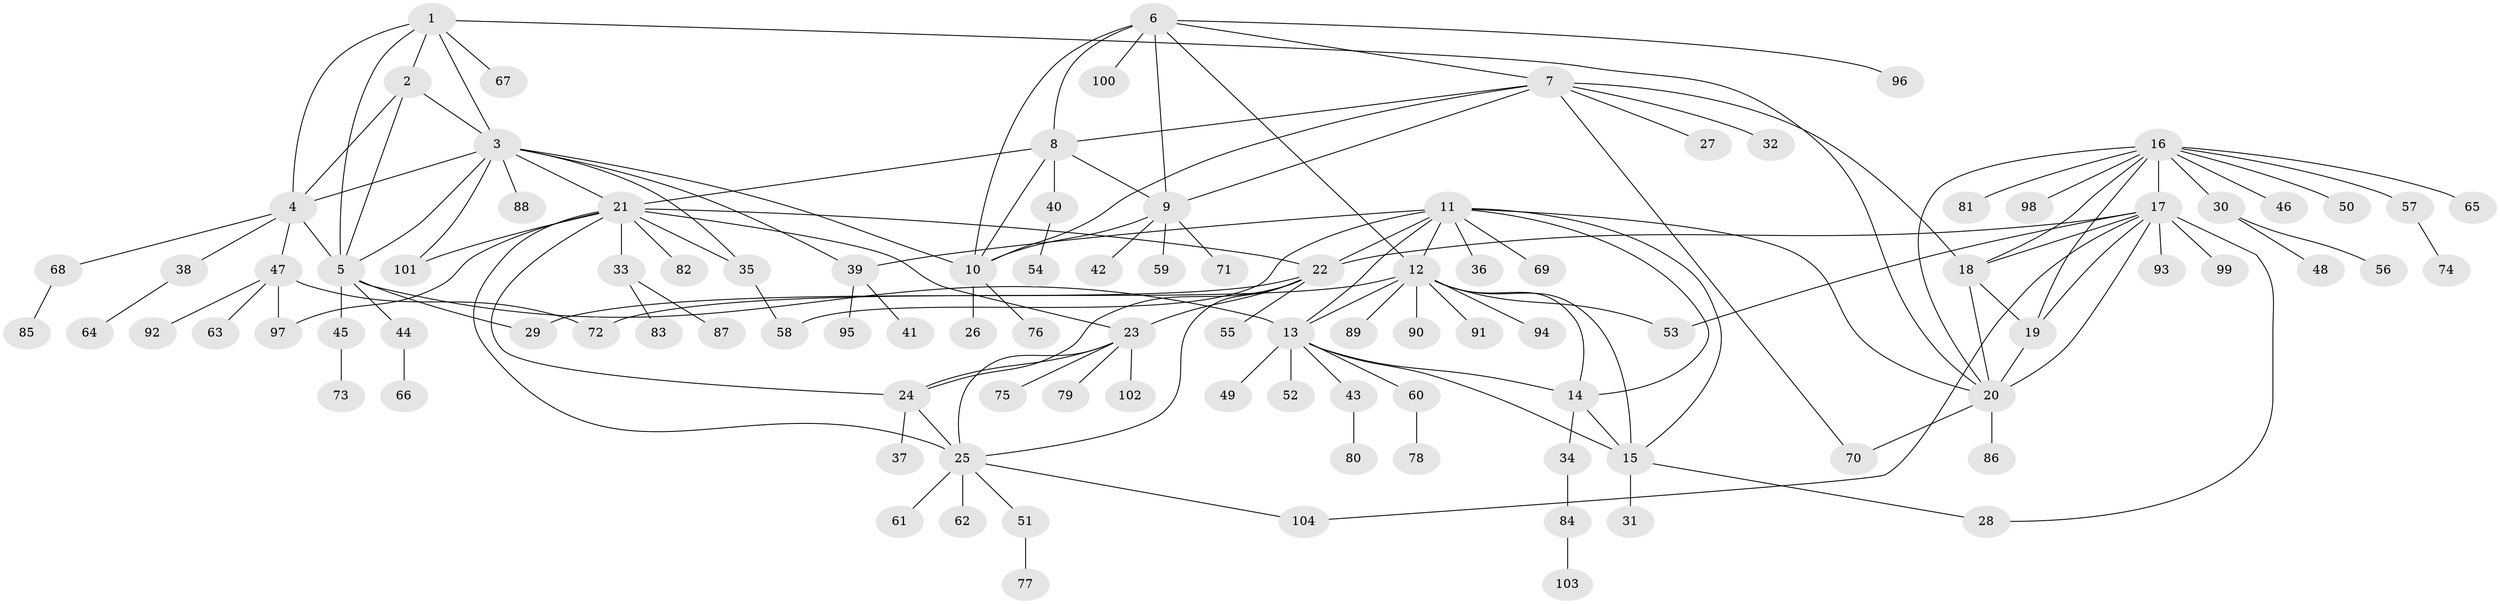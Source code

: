 // coarse degree distribution, {8: 0.08, 3: 0.05333333333333334, 7: 0.04, 6: 0.02666666666666667, 13: 0.02666666666666667, 5: 0.02666666666666667, 9: 0.013333333333333334, 4: 0.013333333333333334, 1: 0.6133333333333333, 2: 0.10666666666666667}
// Generated by graph-tools (version 1.1) at 2025/52/02/27/25 19:52:20]
// undirected, 104 vertices, 150 edges
graph export_dot {
graph [start="1"]
  node [color=gray90,style=filled];
  1;
  2;
  3;
  4;
  5;
  6;
  7;
  8;
  9;
  10;
  11;
  12;
  13;
  14;
  15;
  16;
  17;
  18;
  19;
  20;
  21;
  22;
  23;
  24;
  25;
  26;
  27;
  28;
  29;
  30;
  31;
  32;
  33;
  34;
  35;
  36;
  37;
  38;
  39;
  40;
  41;
  42;
  43;
  44;
  45;
  46;
  47;
  48;
  49;
  50;
  51;
  52;
  53;
  54;
  55;
  56;
  57;
  58;
  59;
  60;
  61;
  62;
  63;
  64;
  65;
  66;
  67;
  68;
  69;
  70;
  71;
  72;
  73;
  74;
  75;
  76;
  77;
  78;
  79;
  80;
  81;
  82;
  83;
  84;
  85;
  86;
  87;
  88;
  89;
  90;
  91;
  92;
  93;
  94;
  95;
  96;
  97;
  98;
  99;
  100;
  101;
  102;
  103;
  104;
  1 -- 2;
  1 -- 3;
  1 -- 4;
  1 -- 5;
  1 -- 20;
  1 -- 67;
  2 -- 3;
  2 -- 4;
  2 -- 5;
  3 -- 4;
  3 -- 5;
  3 -- 10;
  3 -- 21;
  3 -- 35;
  3 -- 39;
  3 -- 88;
  3 -- 101;
  4 -- 5;
  4 -- 38;
  4 -- 47;
  4 -- 68;
  5 -- 13;
  5 -- 29;
  5 -- 44;
  5 -- 45;
  6 -- 7;
  6 -- 8;
  6 -- 9;
  6 -- 10;
  6 -- 12;
  6 -- 96;
  6 -- 100;
  7 -- 8;
  7 -- 9;
  7 -- 10;
  7 -- 18;
  7 -- 27;
  7 -- 32;
  7 -- 70;
  8 -- 9;
  8 -- 10;
  8 -- 21;
  8 -- 40;
  9 -- 10;
  9 -- 42;
  9 -- 59;
  9 -- 71;
  10 -- 26;
  10 -- 76;
  11 -- 12;
  11 -- 13;
  11 -- 14;
  11 -- 15;
  11 -- 20;
  11 -- 22;
  11 -- 36;
  11 -- 39;
  11 -- 58;
  11 -- 69;
  12 -- 13;
  12 -- 14;
  12 -- 15;
  12 -- 53;
  12 -- 72;
  12 -- 89;
  12 -- 90;
  12 -- 91;
  12 -- 94;
  13 -- 14;
  13 -- 15;
  13 -- 43;
  13 -- 49;
  13 -- 52;
  13 -- 60;
  14 -- 15;
  14 -- 34;
  15 -- 28;
  15 -- 31;
  16 -- 17;
  16 -- 18;
  16 -- 19;
  16 -- 20;
  16 -- 30;
  16 -- 46;
  16 -- 50;
  16 -- 57;
  16 -- 65;
  16 -- 81;
  16 -- 98;
  17 -- 18;
  17 -- 19;
  17 -- 20;
  17 -- 22;
  17 -- 28;
  17 -- 53;
  17 -- 93;
  17 -- 99;
  17 -- 104;
  18 -- 19;
  18 -- 20;
  19 -- 20;
  20 -- 70;
  20 -- 86;
  21 -- 22;
  21 -- 23;
  21 -- 24;
  21 -- 25;
  21 -- 33;
  21 -- 35;
  21 -- 82;
  21 -- 97;
  21 -- 101;
  22 -- 23;
  22 -- 24;
  22 -- 25;
  22 -- 29;
  22 -- 55;
  23 -- 24;
  23 -- 25;
  23 -- 75;
  23 -- 79;
  23 -- 102;
  24 -- 25;
  24 -- 37;
  25 -- 51;
  25 -- 61;
  25 -- 62;
  25 -- 104;
  30 -- 48;
  30 -- 56;
  33 -- 83;
  33 -- 87;
  34 -- 84;
  35 -- 58;
  38 -- 64;
  39 -- 41;
  39 -- 95;
  40 -- 54;
  43 -- 80;
  44 -- 66;
  45 -- 73;
  47 -- 63;
  47 -- 72;
  47 -- 92;
  47 -- 97;
  51 -- 77;
  57 -- 74;
  60 -- 78;
  68 -- 85;
  84 -- 103;
}
